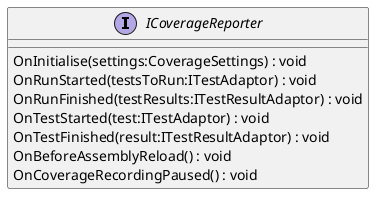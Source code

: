 @startuml
interface ICoverageReporter {
    OnInitialise(settings:CoverageSettings) : void
    OnRunStarted(testsToRun:ITestAdaptor) : void
    OnRunFinished(testResults:ITestResultAdaptor) : void
    OnTestStarted(test:ITestAdaptor) : void
    OnTestFinished(result:ITestResultAdaptor) : void
    OnBeforeAssemblyReload() : void
    OnCoverageRecordingPaused() : void
}
@enduml
